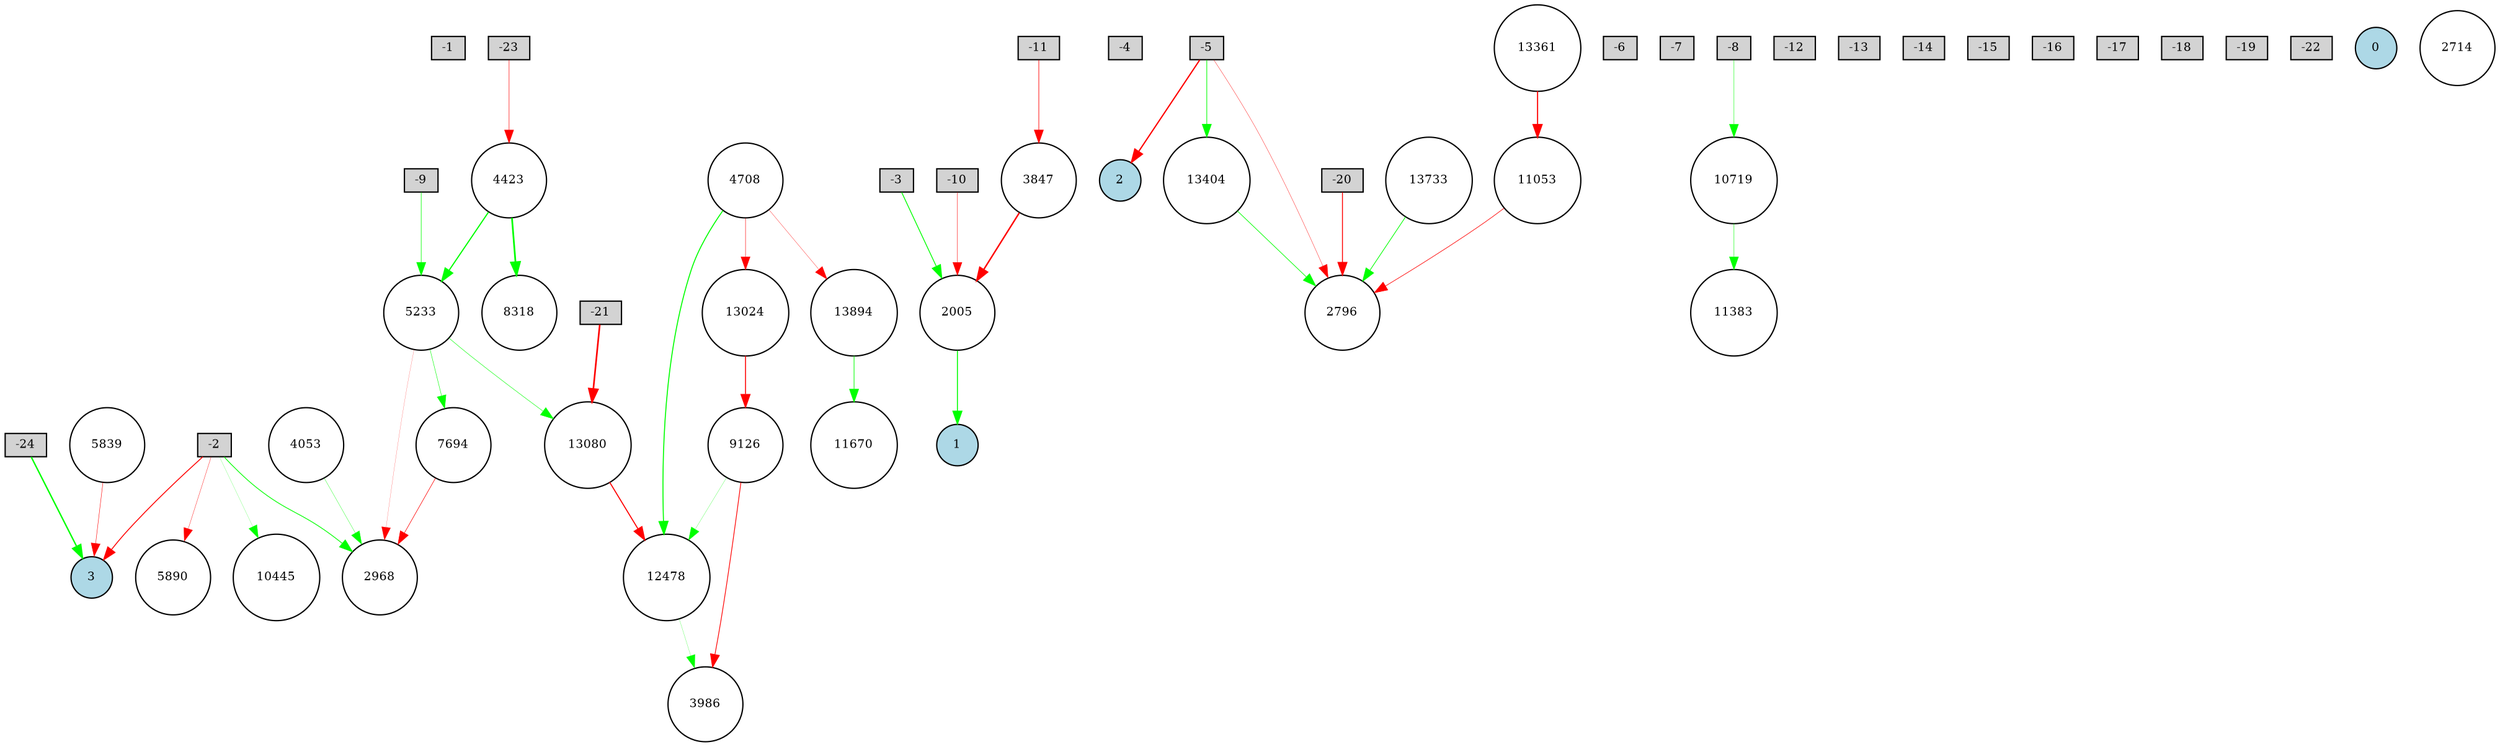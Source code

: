 digraph {
	node [fontsize=9 height=0.2 shape=circle width=0.2]
	-1 [fillcolor=lightgray shape=box style=filled]
	-2 [fillcolor=lightgray shape=box style=filled]
	-3 [fillcolor=lightgray shape=box style=filled]
	-4 [fillcolor=lightgray shape=box style=filled]
	-5 [fillcolor=lightgray shape=box style=filled]
	-6 [fillcolor=lightgray shape=box style=filled]
	-7 [fillcolor=lightgray shape=box style=filled]
	-8 [fillcolor=lightgray shape=box style=filled]
	-9 [fillcolor=lightgray shape=box style=filled]
	-10 [fillcolor=lightgray shape=box style=filled]
	-11 [fillcolor=lightgray shape=box style=filled]
	-12 [fillcolor=lightgray shape=box style=filled]
	-13 [fillcolor=lightgray shape=box style=filled]
	-14 [fillcolor=lightgray shape=box style=filled]
	-15 [fillcolor=lightgray shape=box style=filled]
	-16 [fillcolor=lightgray shape=box style=filled]
	-17 [fillcolor=lightgray shape=box style=filled]
	-18 [fillcolor=lightgray shape=box style=filled]
	-19 [fillcolor=lightgray shape=box style=filled]
	-20 [fillcolor=lightgray shape=box style=filled]
	-21 [fillcolor=lightgray shape=box style=filled]
	-22 [fillcolor=lightgray shape=box style=filled]
	-23 [fillcolor=lightgray shape=box style=filled]
	-24 [fillcolor=lightgray shape=box style=filled]
	0 [fillcolor=lightblue style=filled]
	1 [fillcolor=lightblue style=filled]
	2 [fillcolor=lightblue style=filled]
	3 [fillcolor=lightblue style=filled]
	5890 [fillcolor=white style=filled]
	3847 [fillcolor=white style=filled]
	7694 [fillcolor=white style=filled]
	3986 [fillcolor=white style=filled]
	11670 [fillcolor=white style=filled]
	2968 [fillcolor=white style=filled]
	13080 [fillcolor=white style=filled]
	2714 [fillcolor=white style=filled]
	13733 [fillcolor=white style=filled]
	9126 [fillcolor=white style=filled]
	11053 [fillcolor=white style=filled]
	13361 [fillcolor=white style=filled]
	12478 [fillcolor=white style=filled]
	13894 [fillcolor=white style=filled]
	4423 [fillcolor=white style=filled]
	10445 [fillcolor=white style=filled]
	5839 [fillcolor=white style=filled]
	2005 [fillcolor=white style=filled]
	4053 [fillcolor=white style=filled]
	13404 [fillcolor=white style=filled]
	10719 [fillcolor=white style=filled]
	13024 [fillcolor=white style=filled]
	4708 [fillcolor=white style=filled]
	2796 [fillcolor=white style=filled]
	5233 [fillcolor=white style=filled]
	11383 [fillcolor=white style=filled]
	8318 [fillcolor=white style=filled]
	4708 -> 13894 [color=red penwidth=0.20631066213140917 style=solid]
	5839 -> 3 [color=red penwidth=0.3138764968652856 style=solid]
	-20 -> 2796 [color=red penwidth=0.6852691775024751 style=solid]
	9126 -> 12478 [color=green penwidth=0.15918207228709802 style=solid]
	5233 -> 2968 [color=red penwidth=0.11577070998022575 style=solid]
	13894 -> 11670 [color=green penwidth=0.5022990661480132 style=solid]
	5233 -> 7694 [color=green penwidth=0.3203287966629702 style=solid]
	-2 -> 2968 [color=green penwidth=0.5816617895896515 style=solid]
	13361 -> 11053 [color=red penwidth=0.8816841148995694 style=solid]
	-9 -> 5233 [color=green penwidth=0.4154652241564051 style=solid]
	13733 -> 2796 [color=green penwidth=0.5302654250427429 style=solid]
	-5 -> 2796 [color=red penwidth=0.23472483756752544 style=solid]
	12478 -> 3986 [color=green penwidth=0.1474881415242184 style=solid]
	4053 -> 2968 [color=green penwidth=0.21697656994776607 style=solid]
	-24 -> 3 [color=green penwidth=1.0834172456826874 style=solid]
	3847 -> 2005 [color=red penwidth=1.135477242951196 style=solid]
	13080 -> 12478 [color=red penwidth=0.821310194002532 style=solid]
	-2 -> 5890 [color=red penwidth=0.2335224206196665 style=solid]
	7694 -> 2968 [color=red penwidth=0.3950257082640549 style=solid]
	4423 -> 8318 [color=green penwidth=1.3158675203207482 style=solid]
	4423 -> 5233 [color=green penwidth=0.9133251014917351 style=solid]
	-11 -> 3847 [color=red penwidth=0.4504528782848102 style=solid]
	-5 -> 13404 [color=green penwidth=0.5161100637150624 style=solid]
	-10 -> 2005 [color=red penwidth=0.29833519061368746 style=solid]
	-23 -> 4423 [color=red penwidth=0.35736822060463125 style=solid]
	11053 -> 2796 [color=red penwidth=0.4306645127215766 style=solid]
	9126 -> 3986 [color=red penwidth=0.5772698290996874 style=solid]
	-2 -> 3 [color=red penwidth=0.7125113576861143 style=solid]
	2005 -> 1 [color=green penwidth=0.7464578970314043 style=solid]
	-8 -> 10719 [color=green penwidth=0.3016034338725887 style=solid]
	5233 -> 13080 [color=green penwidth=0.32735453728378583 style=solid]
	-2 -> 10445 [color=green penwidth=0.12593454993790618 style=solid]
	13024 -> 9126 [color=red penwidth=0.7420605704003901 style=solid]
	-3 -> 2005 [color=green penwidth=0.6582144615178752 style=solid]
	10719 -> 11383 [color=green penwidth=0.3183791029273184 style=solid]
	-21 -> 13080 [color=red penwidth=1.2618381645440657 style=solid]
	-5 -> 2 [color=red penwidth=0.9949244743846438 style=solid]
	13404 -> 2796 [color=green penwidth=0.4755660068992634 style=solid]
	4708 -> 12478 [color=green penwidth=0.779312539717702 style=solid]
	4708 -> 13024 [color=red penwidth=0.31781086755517374 style=solid]
}
